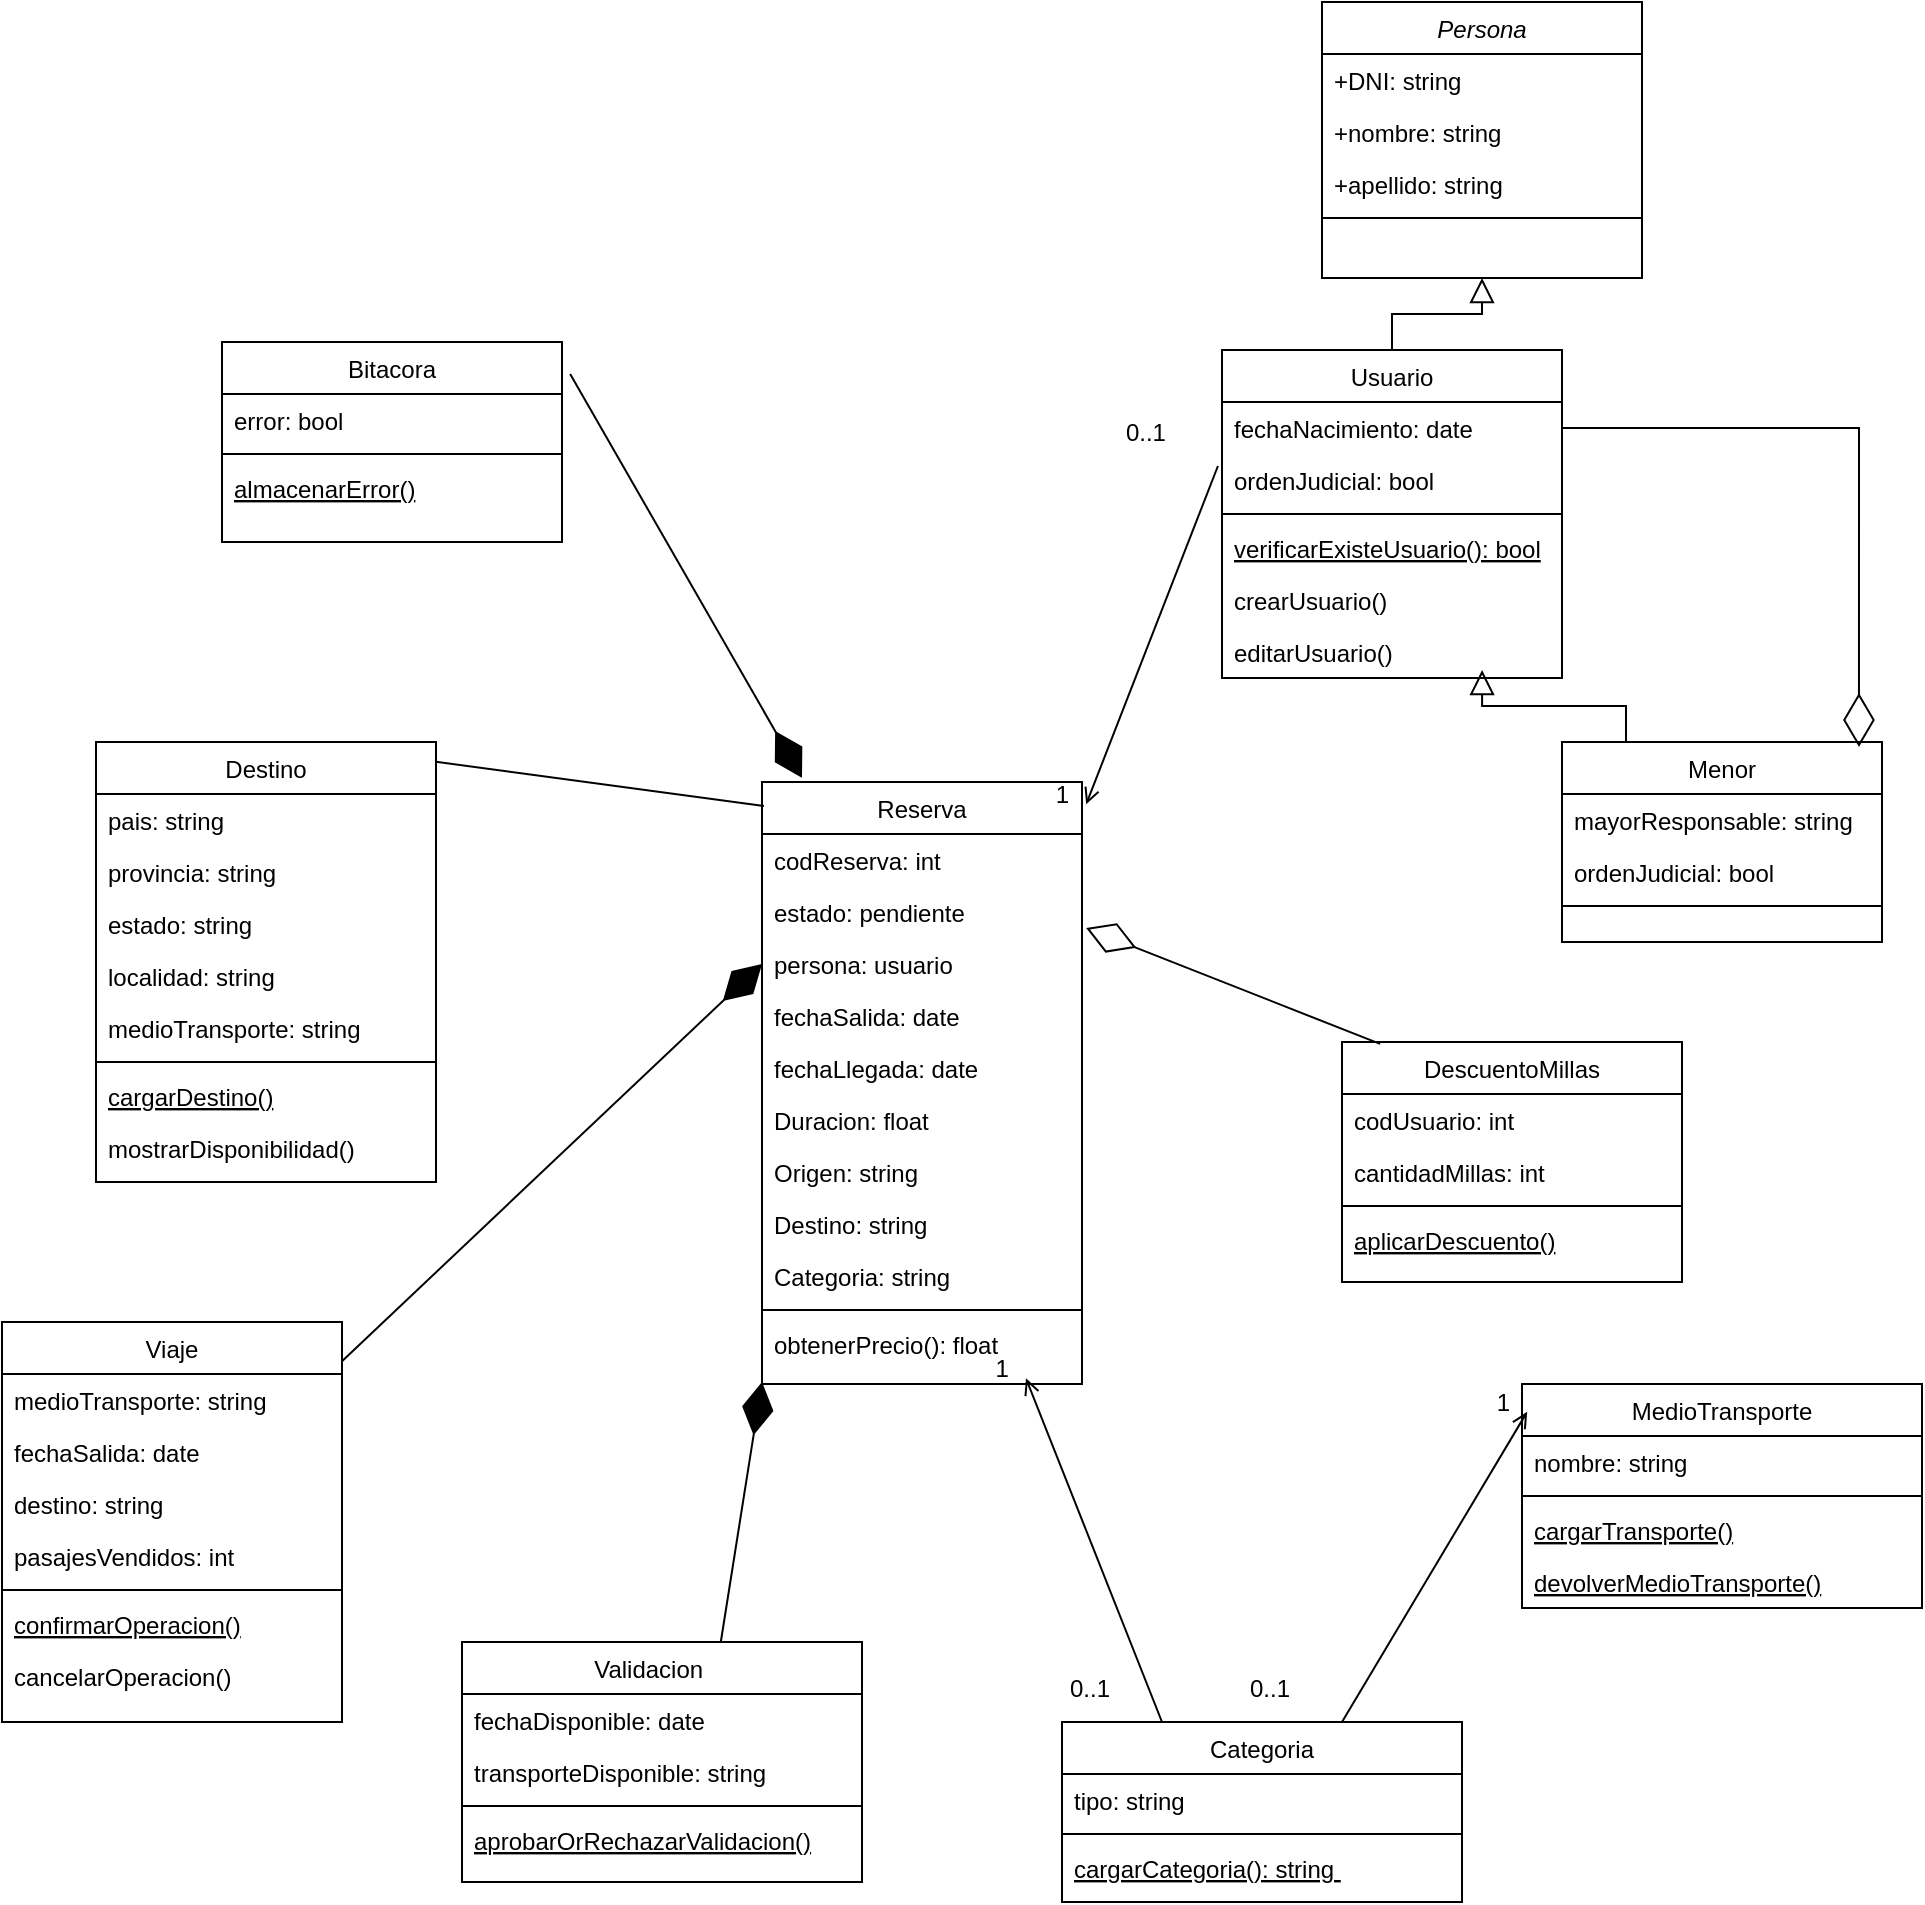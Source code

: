 <mxfile version="21.3.6" type="github">
  <diagram id="C5RBs43oDa-KdzZeNtuy" name="Page-1">
    <mxGraphModel dx="3249" dy="2118" grid="1" gridSize="10" guides="1" tooltips="1" connect="1" arrows="1" fold="1" page="1" pageScale="1" pageWidth="827" pageHeight="1169" math="0" shadow="0">
      <root>
        <mxCell id="WIyWlLk6GJQsqaUBKTNV-0" />
        <mxCell id="WIyWlLk6GJQsqaUBKTNV-1" parent="WIyWlLk6GJQsqaUBKTNV-0" />
        <mxCell id="zkfFHV4jXpPFQw0GAbJ--0" value="Persona" style="swimlane;fontStyle=2;align=center;verticalAlign=top;childLayout=stackLayout;horizontal=1;startSize=26;horizontalStack=0;resizeParent=1;resizeLast=0;collapsible=1;marginBottom=0;rounded=0;shadow=0;strokeWidth=1;" parent="WIyWlLk6GJQsqaUBKTNV-1" vertex="1">
          <mxGeometry x="200" y="-30" width="160" height="138" as="geometry">
            <mxRectangle x="230" y="140" width="160" height="26" as="alternateBounds" />
          </mxGeometry>
        </mxCell>
        <mxCell id="zkfFHV4jXpPFQw0GAbJ--1" value="+DNI: string" style="text;align=left;verticalAlign=top;spacingLeft=4;spacingRight=4;overflow=hidden;rotatable=0;points=[[0,0.5],[1,0.5]];portConstraint=eastwest;" parent="zkfFHV4jXpPFQw0GAbJ--0" vertex="1">
          <mxGeometry y="26" width="160" height="26" as="geometry" />
        </mxCell>
        <mxCell id="zkfFHV4jXpPFQw0GAbJ--2" value="+nombre: string" style="text;align=left;verticalAlign=top;spacingLeft=4;spacingRight=4;overflow=hidden;rotatable=0;points=[[0,0.5],[1,0.5]];portConstraint=eastwest;rounded=0;shadow=0;html=0;" parent="zkfFHV4jXpPFQw0GAbJ--0" vertex="1">
          <mxGeometry y="52" width="160" height="26" as="geometry" />
        </mxCell>
        <mxCell id="zkfFHV4jXpPFQw0GAbJ--3" value="+apellido: string" style="text;align=left;verticalAlign=top;spacingLeft=4;spacingRight=4;overflow=hidden;rotatable=0;points=[[0,0.5],[1,0.5]];portConstraint=eastwest;rounded=0;shadow=0;html=0;" parent="zkfFHV4jXpPFQw0GAbJ--0" vertex="1">
          <mxGeometry y="78" width="160" height="26" as="geometry" />
        </mxCell>
        <mxCell id="zkfFHV4jXpPFQw0GAbJ--4" value="" style="line;html=1;strokeWidth=1;align=left;verticalAlign=middle;spacingTop=-1;spacingLeft=3;spacingRight=3;rotatable=0;labelPosition=right;points=[];portConstraint=eastwest;" parent="zkfFHV4jXpPFQw0GAbJ--0" vertex="1">
          <mxGeometry y="104" width="160" height="8" as="geometry" />
        </mxCell>
        <mxCell id="zkfFHV4jXpPFQw0GAbJ--6" value="Usuario" style="swimlane;fontStyle=0;align=center;verticalAlign=top;childLayout=stackLayout;horizontal=1;startSize=26;horizontalStack=0;resizeParent=1;resizeLast=0;collapsible=1;marginBottom=0;rounded=0;shadow=0;strokeWidth=1;" parent="WIyWlLk6GJQsqaUBKTNV-1" vertex="1">
          <mxGeometry x="150" y="144" width="170" height="164" as="geometry">
            <mxRectangle x="130" y="380" width="160" height="26" as="alternateBounds" />
          </mxGeometry>
        </mxCell>
        <mxCell id="zkfFHV4jXpPFQw0GAbJ--7" value="fechaNacimiento: date" style="text;align=left;verticalAlign=top;spacingLeft=4;spacingRight=4;overflow=hidden;rotatable=0;points=[[0,0.5],[1,0.5]];portConstraint=eastwest;" parent="zkfFHV4jXpPFQw0GAbJ--6" vertex="1">
          <mxGeometry y="26" width="170" height="26" as="geometry" />
        </mxCell>
        <mxCell id="zkfFHV4jXpPFQw0GAbJ--8" value="ordenJudicial: bool" style="text;align=left;verticalAlign=top;spacingLeft=4;spacingRight=4;overflow=hidden;rotatable=0;points=[[0,0.5],[1,0.5]];portConstraint=eastwest;rounded=0;shadow=0;html=0;" parent="zkfFHV4jXpPFQw0GAbJ--6" vertex="1">
          <mxGeometry y="52" width="170" height="26" as="geometry" />
        </mxCell>
        <mxCell id="zkfFHV4jXpPFQw0GAbJ--9" value="" style="line;html=1;strokeWidth=1;align=left;verticalAlign=middle;spacingTop=-1;spacingLeft=3;spacingRight=3;rotatable=0;labelPosition=right;points=[];portConstraint=eastwest;" parent="zkfFHV4jXpPFQw0GAbJ--6" vertex="1">
          <mxGeometry y="78" width="170" height="8" as="geometry" />
        </mxCell>
        <mxCell id="zkfFHV4jXpPFQw0GAbJ--10" value="verificarExisteUsuario(): bool" style="text;align=left;verticalAlign=top;spacingLeft=4;spacingRight=4;overflow=hidden;rotatable=0;points=[[0,0.5],[1,0.5]];portConstraint=eastwest;fontStyle=4" parent="zkfFHV4jXpPFQw0GAbJ--6" vertex="1">
          <mxGeometry y="86" width="170" height="26" as="geometry" />
        </mxCell>
        <mxCell id="zkfFHV4jXpPFQw0GAbJ--11" value="crearUsuario()" style="text;align=left;verticalAlign=top;spacingLeft=4;spacingRight=4;overflow=hidden;rotatable=0;points=[[0,0.5],[1,0.5]];portConstraint=eastwest;" parent="zkfFHV4jXpPFQw0GAbJ--6" vertex="1">
          <mxGeometry y="112" width="170" height="26" as="geometry" />
        </mxCell>
        <mxCell id="2TaZKxI9qG6pk0LQ2D2A-0" value="editarUsuario()" style="text;align=left;verticalAlign=top;spacingLeft=4;spacingRight=4;overflow=hidden;rotatable=0;points=[[0,0.5],[1,0.5]];portConstraint=eastwest;" vertex="1" parent="zkfFHV4jXpPFQw0GAbJ--6">
          <mxGeometry y="138" width="170" height="26" as="geometry" />
        </mxCell>
        <mxCell id="zkfFHV4jXpPFQw0GAbJ--12" value="" style="endArrow=block;endSize=10;endFill=0;shadow=0;strokeWidth=1;rounded=0;edgeStyle=elbowEdgeStyle;elbow=vertical;" parent="WIyWlLk6GJQsqaUBKTNV-1" source="zkfFHV4jXpPFQw0GAbJ--6" target="zkfFHV4jXpPFQw0GAbJ--0" edge="1">
          <mxGeometry width="160" relative="1" as="geometry">
            <mxPoint x="200" y="203" as="sourcePoint" />
            <mxPoint x="200" y="203" as="targetPoint" />
          </mxGeometry>
        </mxCell>
        <mxCell id="zkfFHV4jXpPFQw0GAbJ--13" value="Menor" style="swimlane;fontStyle=0;align=center;verticalAlign=top;childLayout=stackLayout;horizontal=1;startSize=26;horizontalStack=0;resizeParent=1;resizeLast=0;collapsible=1;marginBottom=0;rounded=0;shadow=0;strokeWidth=1;" parent="WIyWlLk6GJQsqaUBKTNV-1" vertex="1">
          <mxGeometry x="320" y="340" width="160" height="100" as="geometry">
            <mxRectangle x="340" y="380" width="170" height="26" as="alternateBounds" />
          </mxGeometry>
        </mxCell>
        <mxCell id="zkfFHV4jXpPFQw0GAbJ--14" value="mayorResponsable: string" style="text;align=left;verticalAlign=top;spacingLeft=4;spacingRight=4;overflow=hidden;rotatable=0;points=[[0,0.5],[1,0.5]];portConstraint=eastwest;" parent="zkfFHV4jXpPFQw0GAbJ--13" vertex="1">
          <mxGeometry y="26" width="160" height="26" as="geometry" />
        </mxCell>
        <mxCell id="2TaZKxI9qG6pk0LQ2D2A-1" value="ordenJudicial: bool" style="text;align=left;verticalAlign=top;spacingLeft=4;spacingRight=4;overflow=hidden;rotatable=0;points=[[0,0.5],[1,0.5]];portConstraint=eastwest;" vertex="1" parent="zkfFHV4jXpPFQw0GAbJ--13">
          <mxGeometry y="52" width="160" height="26" as="geometry" />
        </mxCell>
        <mxCell id="zkfFHV4jXpPFQw0GAbJ--15" value="" style="line;html=1;strokeWidth=1;align=left;verticalAlign=middle;spacingTop=-1;spacingLeft=3;spacingRight=3;rotatable=0;labelPosition=right;points=[];portConstraint=eastwest;" parent="zkfFHV4jXpPFQw0GAbJ--13" vertex="1">
          <mxGeometry y="78" width="160" height="8" as="geometry" />
        </mxCell>
        <mxCell id="zkfFHV4jXpPFQw0GAbJ--17" value="Reserva" style="swimlane;fontStyle=0;align=center;verticalAlign=top;childLayout=stackLayout;horizontal=1;startSize=26;horizontalStack=0;resizeParent=1;resizeLast=0;collapsible=1;marginBottom=0;rounded=0;shadow=0;strokeWidth=1;" parent="WIyWlLk6GJQsqaUBKTNV-1" vertex="1">
          <mxGeometry x="-80" y="360" width="160" height="301" as="geometry">
            <mxRectangle x="550" y="140" width="160" height="26" as="alternateBounds" />
          </mxGeometry>
        </mxCell>
        <mxCell id="zkfFHV4jXpPFQw0GAbJ--18" value="codReserva: int" style="text;align=left;verticalAlign=top;spacingLeft=4;spacingRight=4;overflow=hidden;rotatable=0;points=[[0,0.5],[1,0.5]];portConstraint=eastwest;" parent="zkfFHV4jXpPFQw0GAbJ--17" vertex="1">
          <mxGeometry y="26" width="160" height="26" as="geometry" />
        </mxCell>
        <mxCell id="zkfFHV4jXpPFQw0GAbJ--19" value="estado: pendiente" style="text;align=left;verticalAlign=top;spacingLeft=4;spacingRight=4;overflow=hidden;rotatable=0;points=[[0,0.5],[1,0.5]];portConstraint=eastwest;rounded=0;shadow=0;html=0;" parent="zkfFHV4jXpPFQw0GAbJ--17" vertex="1">
          <mxGeometry y="52" width="160" height="26" as="geometry" />
        </mxCell>
        <mxCell id="zkfFHV4jXpPFQw0GAbJ--20" value="persona: usuario" style="text;align=left;verticalAlign=top;spacingLeft=4;spacingRight=4;overflow=hidden;rotatable=0;points=[[0,0.5],[1,0.5]];portConstraint=eastwest;rounded=0;shadow=0;html=0;" parent="zkfFHV4jXpPFQw0GAbJ--17" vertex="1">
          <mxGeometry y="78" width="160" height="26" as="geometry" />
        </mxCell>
        <mxCell id="zkfFHV4jXpPFQw0GAbJ--21" value="fechaSalida: date" style="text;align=left;verticalAlign=top;spacingLeft=4;spacingRight=4;overflow=hidden;rotatable=0;points=[[0,0.5],[1,0.5]];portConstraint=eastwest;rounded=0;shadow=0;html=0;" parent="zkfFHV4jXpPFQw0GAbJ--17" vertex="1">
          <mxGeometry y="104" width="160" height="26" as="geometry" />
        </mxCell>
        <mxCell id="zkfFHV4jXpPFQw0GAbJ--22" value="fechaLlegada: date" style="text;align=left;verticalAlign=top;spacingLeft=4;spacingRight=4;overflow=hidden;rotatable=0;points=[[0,0.5],[1,0.5]];portConstraint=eastwest;rounded=0;shadow=0;html=0;" parent="zkfFHV4jXpPFQw0GAbJ--17" vertex="1">
          <mxGeometry y="130" width="160" height="26" as="geometry" />
        </mxCell>
        <mxCell id="2TaZKxI9qG6pk0LQ2D2A-18" value="Duracion: float" style="text;align=left;verticalAlign=top;spacingLeft=4;spacingRight=4;overflow=hidden;rotatable=0;points=[[0,0.5],[1,0.5]];portConstraint=eastwest;rounded=0;shadow=0;html=0;" vertex="1" parent="zkfFHV4jXpPFQw0GAbJ--17">
          <mxGeometry y="156" width="160" height="26" as="geometry" />
        </mxCell>
        <mxCell id="2TaZKxI9qG6pk0LQ2D2A-19" value="Origen: string" style="text;align=left;verticalAlign=top;spacingLeft=4;spacingRight=4;overflow=hidden;rotatable=0;points=[[0,0.5],[1,0.5]];portConstraint=eastwest;rounded=0;shadow=0;html=0;" vertex="1" parent="zkfFHV4jXpPFQw0GAbJ--17">
          <mxGeometry y="182" width="160" height="26" as="geometry" />
        </mxCell>
        <mxCell id="2TaZKxI9qG6pk0LQ2D2A-20" value="Destino: string" style="text;align=left;verticalAlign=top;spacingLeft=4;spacingRight=4;overflow=hidden;rotatable=0;points=[[0,0.5],[1,0.5]];portConstraint=eastwest;rounded=0;shadow=0;html=0;" vertex="1" parent="zkfFHV4jXpPFQw0GAbJ--17">
          <mxGeometry y="208" width="160" height="26" as="geometry" />
        </mxCell>
        <mxCell id="2TaZKxI9qG6pk0LQ2D2A-21" value="Categoria: string" style="text;align=left;verticalAlign=top;spacingLeft=4;spacingRight=4;overflow=hidden;rotatable=0;points=[[0,0.5],[1,0.5]];portConstraint=eastwest;rounded=0;shadow=0;html=0;" vertex="1" parent="zkfFHV4jXpPFQw0GAbJ--17">
          <mxGeometry y="234" width="160" height="26" as="geometry" />
        </mxCell>
        <mxCell id="zkfFHV4jXpPFQw0GAbJ--23" value="" style="line;html=1;strokeWidth=1;align=left;verticalAlign=middle;spacingTop=-1;spacingLeft=3;spacingRight=3;rotatable=0;labelPosition=right;points=[];portConstraint=eastwest;" parent="zkfFHV4jXpPFQw0GAbJ--17" vertex="1">
          <mxGeometry y="260" width="160" height="8" as="geometry" />
        </mxCell>
        <mxCell id="zkfFHV4jXpPFQw0GAbJ--24" value="obtenerPrecio(): float" style="text;align=left;verticalAlign=top;spacingLeft=4;spacingRight=4;overflow=hidden;rotatable=0;points=[[0,0.5],[1,0.5]];portConstraint=eastwest;" parent="zkfFHV4jXpPFQw0GAbJ--17" vertex="1">
          <mxGeometry y="268" width="160" height="26" as="geometry" />
        </mxCell>
        <mxCell id="2TaZKxI9qG6pk0LQ2D2A-10" value="" style="endArrow=block;endSize=10;endFill=0;shadow=0;strokeWidth=1;rounded=0;edgeStyle=elbowEdgeStyle;elbow=vertical;exitX=0.2;exitY=0;exitDx=0;exitDy=0;exitPerimeter=0;entryX=0.765;entryY=0.846;entryDx=0;entryDy=0;entryPerimeter=0;" edge="1" parent="WIyWlLk6GJQsqaUBKTNV-1" source="zkfFHV4jXpPFQw0GAbJ--13" target="2TaZKxI9qG6pk0LQ2D2A-0">
          <mxGeometry width="160" relative="1" as="geometry">
            <mxPoint x="150" y="630" as="sourcePoint" />
            <mxPoint x="245" y="524" as="targetPoint" />
          </mxGeometry>
        </mxCell>
        <mxCell id="2TaZKxI9qG6pk0LQ2D2A-14" value="" style="endArrow=open;shadow=0;strokeWidth=1;rounded=0;endFill=1;elbow=vertical;exitX=-0.012;exitY=0.231;exitDx=0;exitDy=0;exitPerimeter=0;entryX=1.013;entryY=0.037;entryDx=0;entryDy=0;entryPerimeter=0;" edge="1" parent="WIyWlLk6GJQsqaUBKTNV-1" source="zkfFHV4jXpPFQw0GAbJ--8" target="zkfFHV4jXpPFQw0GAbJ--17">
          <mxGeometry x="0.5" y="41" relative="1" as="geometry">
            <mxPoint x="320" y="370" as="sourcePoint" />
            <mxPoint x="660" y="412" as="targetPoint" />
            <mxPoint x="-40" y="32" as="offset" />
          </mxGeometry>
        </mxCell>
        <mxCell id="2TaZKxI9qG6pk0LQ2D2A-15" value="0..1" style="resizable=0;align=left;verticalAlign=bottom;labelBackgroundColor=none;fontSize=12;" connectable="0" vertex="1" parent="2TaZKxI9qG6pk0LQ2D2A-14">
          <mxGeometry x="-1" relative="1" as="geometry">
            <mxPoint x="-48" y="-8" as="offset" />
          </mxGeometry>
        </mxCell>
        <mxCell id="2TaZKxI9qG6pk0LQ2D2A-16" value="1" style="resizable=0;align=right;verticalAlign=bottom;labelBackgroundColor=none;fontSize=12;" connectable="0" vertex="1" parent="2TaZKxI9qG6pk0LQ2D2A-14">
          <mxGeometry x="1" relative="1" as="geometry">
            <mxPoint x="-7" y="4" as="offset" />
          </mxGeometry>
        </mxCell>
        <mxCell id="2TaZKxI9qG6pk0LQ2D2A-22" value="" style="endArrow=diamondThin;endFill=1;endSize=24;html=1;rounded=0;entryX=0.125;entryY=-0.007;entryDx=0;entryDy=0;entryPerimeter=0;exitX=1.024;exitY=0.16;exitDx=0;exitDy=0;exitPerimeter=0;" edge="1" parent="WIyWlLk6GJQsqaUBKTNV-1" source="2TaZKxI9qG6pk0LQ2D2A-23" target="zkfFHV4jXpPFQw0GAbJ--17">
          <mxGeometry width="160" relative="1" as="geometry">
            <mxPoint x="-340" y="200" as="sourcePoint" />
            <mxPoint x="-220" y="369" as="targetPoint" />
          </mxGeometry>
        </mxCell>
        <mxCell id="2TaZKxI9qG6pk0LQ2D2A-23" value="Bitacora" style="swimlane;fontStyle=0;align=center;verticalAlign=top;childLayout=stackLayout;horizontal=1;startSize=26;horizontalStack=0;resizeParent=1;resizeLast=0;collapsible=1;marginBottom=0;rounded=0;shadow=0;strokeWidth=1;" vertex="1" parent="WIyWlLk6GJQsqaUBKTNV-1">
          <mxGeometry x="-350" y="140" width="170" height="100" as="geometry">
            <mxRectangle x="130" y="380" width="160" height="26" as="alternateBounds" />
          </mxGeometry>
        </mxCell>
        <mxCell id="2TaZKxI9qG6pk0LQ2D2A-24" value="error: bool" style="text;align=left;verticalAlign=top;spacingLeft=4;spacingRight=4;overflow=hidden;rotatable=0;points=[[0,0.5],[1,0.5]];portConstraint=eastwest;" vertex="1" parent="2TaZKxI9qG6pk0LQ2D2A-23">
          <mxGeometry y="26" width="170" height="26" as="geometry" />
        </mxCell>
        <mxCell id="2TaZKxI9qG6pk0LQ2D2A-26" value="" style="line;html=1;strokeWidth=1;align=left;verticalAlign=middle;spacingTop=-1;spacingLeft=3;spacingRight=3;rotatable=0;labelPosition=right;points=[];portConstraint=eastwest;" vertex="1" parent="2TaZKxI9qG6pk0LQ2D2A-23">
          <mxGeometry y="52" width="170" height="8" as="geometry" />
        </mxCell>
        <mxCell id="2TaZKxI9qG6pk0LQ2D2A-27" value="almacenarError()" style="text;align=left;verticalAlign=top;spacingLeft=4;spacingRight=4;overflow=hidden;rotatable=0;points=[[0,0.5],[1,0.5]];portConstraint=eastwest;fontStyle=4" vertex="1" parent="2TaZKxI9qG6pk0LQ2D2A-23">
          <mxGeometry y="60" width="170" height="26" as="geometry" />
        </mxCell>
        <mxCell id="2TaZKxI9qG6pk0LQ2D2A-31" value="Destino" style="swimlane;fontStyle=0;align=center;verticalAlign=top;childLayout=stackLayout;horizontal=1;startSize=26;horizontalStack=0;resizeParent=1;resizeLast=0;collapsible=1;marginBottom=0;rounded=0;shadow=0;strokeWidth=1;" vertex="1" parent="WIyWlLk6GJQsqaUBKTNV-1">
          <mxGeometry x="-413" y="340" width="170" height="220" as="geometry">
            <mxRectangle x="130" y="380" width="160" height="26" as="alternateBounds" />
          </mxGeometry>
        </mxCell>
        <mxCell id="2TaZKxI9qG6pk0LQ2D2A-32" value="pais: string" style="text;align=left;verticalAlign=top;spacingLeft=4;spacingRight=4;overflow=hidden;rotatable=0;points=[[0,0.5],[1,0.5]];portConstraint=eastwest;" vertex="1" parent="2TaZKxI9qG6pk0LQ2D2A-31">
          <mxGeometry y="26" width="170" height="26" as="geometry" />
        </mxCell>
        <mxCell id="2TaZKxI9qG6pk0LQ2D2A-33" value="provincia: string" style="text;align=left;verticalAlign=top;spacingLeft=4;spacingRight=4;overflow=hidden;rotatable=0;points=[[0,0.5],[1,0.5]];portConstraint=eastwest;rounded=0;shadow=0;html=0;" vertex="1" parent="2TaZKxI9qG6pk0LQ2D2A-31">
          <mxGeometry y="52" width="170" height="26" as="geometry" />
        </mxCell>
        <mxCell id="2TaZKxI9qG6pk0LQ2D2A-38" value="estado: string" style="text;align=left;verticalAlign=top;spacingLeft=4;spacingRight=4;overflow=hidden;rotatable=0;points=[[0,0.5],[1,0.5]];portConstraint=eastwest;rounded=0;shadow=0;html=0;" vertex="1" parent="2TaZKxI9qG6pk0LQ2D2A-31">
          <mxGeometry y="78" width="170" height="26" as="geometry" />
        </mxCell>
        <mxCell id="2TaZKxI9qG6pk0LQ2D2A-39" value="localidad: string" style="text;align=left;verticalAlign=top;spacingLeft=4;spacingRight=4;overflow=hidden;rotatable=0;points=[[0,0.5],[1,0.5]];portConstraint=eastwest;rounded=0;shadow=0;html=0;" vertex="1" parent="2TaZKxI9qG6pk0LQ2D2A-31">
          <mxGeometry y="104" width="170" height="26" as="geometry" />
        </mxCell>
        <mxCell id="2TaZKxI9qG6pk0LQ2D2A-40" value="medioTransporte: string" style="text;align=left;verticalAlign=top;spacingLeft=4;spacingRight=4;overflow=hidden;rotatable=0;points=[[0,0.5],[1,0.5]];portConstraint=eastwest;rounded=0;shadow=0;html=0;" vertex="1" parent="2TaZKxI9qG6pk0LQ2D2A-31">
          <mxGeometry y="130" width="170" height="26" as="geometry" />
        </mxCell>
        <mxCell id="2TaZKxI9qG6pk0LQ2D2A-34" value="" style="line;html=1;strokeWidth=1;align=left;verticalAlign=middle;spacingTop=-1;spacingLeft=3;spacingRight=3;rotatable=0;labelPosition=right;points=[];portConstraint=eastwest;" vertex="1" parent="2TaZKxI9qG6pk0LQ2D2A-31">
          <mxGeometry y="156" width="170" height="8" as="geometry" />
        </mxCell>
        <mxCell id="2TaZKxI9qG6pk0LQ2D2A-35" value="cargarDestino()" style="text;align=left;verticalAlign=top;spacingLeft=4;spacingRight=4;overflow=hidden;rotatable=0;points=[[0,0.5],[1,0.5]];portConstraint=eastwest;fontStyle=4" vertex="1" parent="2TaZKxI9qG6pk0LQ2D2A-31">
          <mxGeometry y="164" width="170" height="26" as="geometry" />
        </mxCell>
        <mxCell id="2TaZKxI9qG6pk0LQ2D2A-36" value="mostrarDisponibilidad()" style="text;align=left;verticalAlign=top;spacingLeft=4;spacingRight=4;overflow=hidden;rotatable=0;points=[[0,0.5],[1,0.5]];portConstraint=eastwest;" vertex="1" parent="2TaZKxI9qG6pk0LQ2D2A-31">
          <mxGeometry y="190" width="170" height="26" as="geometry" />
        </mxCell>
        <mxCell id="2TaZKxI9qG6pk0LQ2D2A-42" value="" style="endArrow=none;html=1;rounded=0;exitX=1;exitY=0.045;exitDx=0;exitDy=0;exitPerimeter=0;entryX=0.006;entryY=0.04;entryDx=0;entryDy=0;entryPerimeter=0;" edge="1" parent="WIyWlLk6GJQsqaUBKTNV-1" source="2TaZKxI9qG6pk0LQ2D2A-31" target="zkfFHV4jXpPFQw0GAbJ--17">
          <mxGeometry width="50" height="50" relative="1" as="geometry">
            <mxPoint x="-380" y="320" as="sourcePoint" />
            <mxPoint x="-160" y="380" as="targetPoint" />
          </mxGeometry>
        </mxCell>
        <mxCell id="2TaZKxI9qG6pk0LQ2D2A-47" value="" style="endArrow=diamondThin;endFill=1;endSize=24;html=1;rounded=0;entryX=0;entryY=0.5;entryDx=0;entryDy=0;" edge="1" parent="WIyWlLk6GJQsqaUBKTNV-1" source="2TaZKxI9qG6pk0LQ2D2A-58" target="zkfFHV4jXpPFQw0GAbJ--20">
          <mxGeometry width="160" relative="1" as="geometry">
            <mxPoint x="-280" y="680" as="sourcePoint" />
            <mxPoint x="-250" y="540" as="targetPoint" />
          </mxGeometry>
        </mxCell>
        <mxCell id="2TaZKxI9qG6pk0LQ2D2A-58" value="Viaje" style="swimlane;fontStyle=0;align=center;verticalAlign=top;childLayout=stackLayout;horizontal=1;startSize=26;horizontalStack=0;resizeParent=1;resizeLast=0;collapsible=1;marginBottom=0;rounded=0;shadow=0;strokeWidth=1;" vertex="1" parent="WIyWlLk6GJQsqaUBKTNV-1">
          <mxGeometry x="-460" y="630" width="170" height="200" as="geometry">
            <mxRectangle x="130" y="380" width="160" height="26" as="alternateBounds" />
          </mxGeometry>
        </mxCell>
        <mxCell id="2TaZKxI9qG6pk0LQ2D2A-59" value="medioTransporte: string" style="text;align=left;verticalAlign=top;spacingLeft=4;spacingRight=4;overflow=hidden;rotatable=0;points=[[0,0.5],[1,0.5]];portConstraint=eastwest;" vertex="1" parent="2TaZKxI9qG6pk0LQ2D2A-58">
          <mxGeometry y="26" width="170" height="26" as="geometry" />
        </mxCell>
        <mxCell id="2TaZKxI9qG6pk0LQ2D2A-60" value="fechaSalida: date" style="text;align=left;verticalAlign=top;spacingLeft=4;spacingRight=4;overflow=hidden;rotatable=0;points=[[0,0.5],[1,0.5]];portConstraint=eastwest;rounded=0;shadow=0;html=0;" vertex="1" parent="2TaZKxI9qG6pk0LQ2D2A-58">
          <mxGeometry y="52" width="170" height="26" as="geometry" />
        </mxCell>
        <mxCell id="2TaZKxI9qG6pk0LQ2D2A-61" value="destino: string" style="text;align=left;verticalAlign=top;spacingLeft=4;spacingRight=4;overflow=hidden;rotatable=0;points=[[0,0.5],[1,0.5]];portConstraint=eastwest;rounded=0;shadow=0;html=0;" vertex="1" parent="2TaZKxI9qG6pk0LQ2D2A-58">
          <mxGeometry y="78" width="170" height="26" as="geometry" />
        </mxCell>
        <mxCell id="2TaZKxI9qG6pk0LQ2D2A-62" value="pasajesVendidos: int" style="text;align=left;verticalAlign=top;spacingLeft=4;spacingRight=4;overflow=hidden;rotatable=0;points=[[0,0.5],[1,0.5]];portConstraint=eastwest;rounded=0;shadow=0;html=0;" vertex="1" parent="2TaZKxI9qG6pk0LQ2D2A-58">
          <mxGeometry y="104" width="170" height="26" as="geometry" />
        </mxCell>
        <mxCell id="2TaZKxI9qG6pk0LQ2D2A-64" value="" style="line;html=1;strokeWidth=1;align=left;verticalAlign=middle;spacingTop=-1;spacingLeft=3;spacingRight=3;rotatable=0;labelPosition=right;points=[];portConstraint=eastwest;" vertex="1" parent="2TaZKxI9qG6pk0LQ2D2A-58">
          <mxGeometry y="130" width="170" height="8" as="geometry" />
        </mxCell>
        <mxCell id="2TaZKxI9qG6pk0LQ2D2A-65" value="confirmarOperacion()" style="text;align=left;verticalAlign=top;spacingLeft=4;spacingRight=4;overflow=hidden;rotatable=0;points=[[0,0.5],[1,0.5]];portConstraint=eastwest;fontStyle=4" vertex="1" parent="2TaZKxI9qG6pk0LQ2D2A-58">
          <mxGeometry y="138" width="170" height="26" as="geometry" />
        </mxCell>
        <mxCell id="2TaZKxI9qG6pk0LQ2D2A-66" value="cancelarOperacion()" style="text;align=left;verticalAlign=top;spacingLeft=4;spacingRight=4;overflow=hidden;rotatable=0;points=[[0,0.5],[1,0.5]];portConstraint=eastwest;" vertex="1" parent="2TaZKxI9qG6pk0LQ2D2A-58">
          <mxGeometry y="164" width="170" height="26" as="geometry" />
        </mxCell>
        <mxCell id="2TaZKxI9qG6pk0LQ2D2A-69" value="" style="endArrow=diamondThin;endFill=1;endSize=24;html=1;rounded=0;exitX=0.647;exitY=0;exitDx=0;exitDy=0;exitPerimeter=0;" edge="1" parent="WIyWlLk6GJQsqaUBKTNV-1" source="2TaZKxI9qG6pk0LQ2D2A-78">
          <mxGeometry width="160" relative="1" as="geometry">
            <mxPoint x="-80" y="750" as="sourcePoint" />
            <mxPoint x="-80" y="660" as="targetPoint" />
          </mxGeometry>
        </mxCell>
        <mxCell id="2TaZKxI9qG6pk0LQ2D2A-70" value="DescuentoMillas" style="swimlane;fontStyle=0;align=center;verticalAlign=top;childLayout=stackLayout;horizontal=1;startSize=26;horizontalStack=0;resizeParent=1;resizeLast=0;collapsible=1;marginBottom=0;rounded=0;shadow=0;strokeWidth=1;" vertex="1" parent="WIyWlLk6GJQsqaUBKTNV-1">
          <mxGeometry x="210" y="490" width="170" height="120" as="geometry">
            <mxRectangle x="130" y="380" width="160" height="26" as="alternateBounds" />
          </mxGeometry>
        </mxCell>
        <mxCell id="2TaZKxI9qG6pk0LQ2D2A-71" value="codUsuario: int" style="text;align=left;verticalAlign=top;spacingLeft=4;spacingRight=4;overflow=hidden;rotatable=0;points=[[0,0.5],[1,0.5]];portConstraint=eastwest;" vertex="1" parent="2TaZKxI9qG6pk0LQ2D2A-70">
          <mxGeometry y="26" width="170" height="26" as="geometry" />
        </mxCell>
        <mxCell id="2TaZKxI9qG6pk0LQ2D2A-72" value="cantidadMillas: int" style="text;align=left;verticalAlign=top;spacingLeft=4;spacingRight=4;overflow=hidden;rotatable=0;points=[[0,0.5],[1,0.5]];portConstraint=eastwest;rounded=0;shadow=0;html=0;" vertex="1" parent="2TaZKxI9qG6pk0LQ2D2A-70">
          <mxGeometry y="52" width="170" height="26" as="geometry" />
        </mxCell>
        <mxCell id="2TaZKxI9qG6pk0LQ2D2A-75" value="" style="line;html=1;strokeWidth=1;align=left;verticalAlign=middle;spacingTop=-1;spacingLeft=3;spacingRight=3;rotatable=0;labelPosition=right;points=[];portConstraint=eastwest;" vertex="1" parent="2TaZKxI9qG6pk0LQ2D2A-70">
          <mxGeometry y="78" width="170" height="8" as="geometry" />
        </mxCell>
        <mxCell id="2TaZKxI9qG6pk0LQ2D2A-76" value="aplicarDescuento()" style="text;align=left;verticalAlign=top;spacingLeft=4;spacingRight=4;overflow=hidden;rotatable=0;points=[[0,0.5],[1,0.5]];portConstraint=eastwest;fontStyle=4" vertex="1" parent="2TaZKxI9qG6pk0LQ2D2A-70">
          <mxGeometry y="86" width="170" height="26" as="geometry" />
        </mxCell>
        <mxCell id="2TaZKxI9qG6pk0LQ2D2A-78" value="Validacion    " style="swimlane;fontStyle=0;align=center;verticalAlign=top;childLayout=stackLayout;horizontal=1;startSize=26;horizontalStack=0;resizeParent=1;resizeLast=0;collapsible=1;marginBottom=0;rounded=0;shadow=0;strokeWidth=1;" vertex="1" parent="WIyWlLk6GJQsqaUBKTNV-1">
          <mxGeometry x="-230" y="790" width="200" height="120" as="geometry">
            <mxRectangle x="130" y="380" width="160" height="26" as="alternateBounds" />
          </mxGeometry>
        </mxCell>
        <mxCell id="2TaZKxI9qG6pk0LQ2D2A-79" value="fechaDisponible: date" style="text;align=left;verticalAlign=top;spacingLeft=4;spacingRight=4;overflow=hidden;rotatable=0;points=[[0,0.5],[1,0.5]];portConstraint=eastwest;" vertex="1" parent="2TaZKxI9qG6pk0LQ2D2A-78">
          <mxGeometry y="26" width="200" height="26" as="geometry" />
        </mxCell>
        <mxCell id="2TaZKxI9qG6pk0LQ2D2A-80" value="transporteDisponible: string" style="text;align=left;verticalAlign=top;spacingLeft=4;spacingRight=4;overflow=hidden;rotatable=0;points=[[0,0.5],[1,0.5]];portConstraint=eastwest;rounded=0;shadow=0;html=0;" vertex="1" parent="2TaZKxI9qG6pk0LQ2D2A-78">
          <mxGeometry y="52" width="200" height="26" as="geometry" />
        </mxCell>
        <mxCell id="2TaZKxI9qG6pk0LQ2D2A-81" value="" style="line;html=1;strokeWidth=1;align=left;verticalAlign=middle;spacingTop=-1;spacingLeft=3;spacingRight=3;rotatable=0;labelPosition=right;points=[];portConstraint=eastwest;" vertex="1" parent="2TaZKxI9qG6pk0LQ2D2A-78">
          <mxGeometry y="78" width="200" height="8" as="geometry" />
        </mxCell>
        <mxCell id="2TaZKxI9qG6pk0LQ2D2A-82" value="aprobarOrRechazarValidacion()" style="text;align=left;verticalAlign=top;spacingLeft=4;spacingRight=4;overflow=hidden;rotatable=0;points=[[0,0.5],[1,0.5]];portConstraint=eastwest;fontStyle=4" vertex="1" parent="2TaZKxI9qG6pk0LQ2D2A-78">
          <mxGeometry y="86" width="200" height="26" as="geometry" />
        </mxCell>
        <mxCell id="2TaZKxI9qG6pk0LQ2D2A-83" value="" style="endArrow=diamondThin;endFill=0;endSize=24;html=1;rounded=0;entryX=1.013;entryY=0.808;entryDx=0;entryDy=0;entryPerimeter=0;exitX=0.112;exitY=0.008;exitDx=0;exitDy=0;exitPerimeter=0;" edge="1" parent="WIyWlLk6GJQsqaUBKTNV-1" source="2TaZKxI9qG6pk0LQ2D2A-70" target="zkfFHV4jXpPFQw0GAbJ--19">
          <mxGeometry width="160" relative="1" as="geometry">
            <mxPoint x="80" y="530" as="sourcePoint" />
            <mxPoint x="90" y="430" as="targetPoint" />
          </mxGeometry>
        </mxCell>
        <mxCell id="2TaZKxI9qG6pk0LQ2D2A-84" value="" style="endArrow=diamondThin;endFill=0;endSize=24;html=1;rounded=0;entryX=0.928;entryY=0.025;entryDx=0;entryDy=0;entryPerimeter=0;exitX=1;exitY=0.5;exitDx=0;exitDy=0;edgeStyle=orthogonalEdgeStyle;" edge="1" parent="WIyWlLk6GJQsqaUBKTNV-1" source="zkfFHV4jXpPFQw0GAbJ--7" target="zkfFHV4jXpPFQw0GAbJ--13">
          <mxGeometry width="160" relative="1" as="geometry">
            <mxPoint x="330" y="300" as="sourcePoint" />
            <mxPoint x="280" y="310" as="targetPoint" />
          </mxGeometry>
        </mxCell>
        <mxCell id="2TaZKxI9qG6pk0LQ2D2A-86" value="Categoria" style="swimlane;fontStyle=0;align=center;verticalAlign=top;childLayout=stackLayout;horizontal=1;startSize=26;horizontalStack=0;resizeParent=1;resizeLast=0;collapsible=1;marginBottom=0;rounded=0;shadow=0;strokeWidth=1;" vertex="1" parent="WIyWlLk6GJQsqaUBKTNV-1">
          <mxGeometry x="70" y="830" width="200" height="90" as="geometry">
            <mxRectangle x="130" y="380" width="160" height="26" as="alternateBounds" />
          </mxGeometry>
        </mxCell>
        <mxCell id="2TaZKxI9qG6pk0LQ2D2A-87" value="tipo: string" style="text;align=left;verticalAlign=top;spacingLeft=4;spacingRight=4;overflow=hidden;rotatable=0;points=[[0,0.5],[1,0.5]];portConstraint=eastwest;" vertex="1" parent="2TaZKxI9qG6pk0LQ2D2A-86">
          <mxGeometry y="26" width="200" height="26" as="geometry" />
        </mxCell>
        <mxCell id="2TaZKxI9qG6pk0LQ2D2A-89" value="" style="line;html=1;strokeWidth=1;align=left;verticalAlign=middle;spacingTop=-1;spacingLeft=3;spacingRight=3;rotatable=0;labelPosition=right;points=[];portConstraint=eastwest;" vertex="1" parent="2TaZKxI9qG6pk0LQ2D2A-86">
          <mxGeometry y="52" width="200" height="8" as="geometry" />
        </mxCell>
        <mxCell id="2TaZKxI9qG6pk0LQ2D2A-90" value="cargarCategoria(): string " style="text;align=left;verticalAlign=top;spacingLeft=4;spacingRight=4;overflow=hidden;rotatable=0;points=[[0,0.5],[1,0.5]];portConstraint=eastwest;fontStyle=4" vertex="1" parent="2TaZKxI9qG6pk0LQ2D2A-86">
          <mxGeometry y="60" width="200" height="26" as="geometry" />
        </mxCell>
        <mxCell id="2TaZKxI9qG6pk0LQ2D2A-92" value="" style="endArrow=open;shadow=0;strokeWidth=1;rounded=0;endFill=1;elbow=vertical;exitX=0.25;exitY=0;exitDx=0;exitDy=0;entryX=0.825;entryY=1.161;entryDx=0;entryDy=0;entryPerimeter=0;" edge="1" parent="WIyWlLk6GJQsqaUBKTNV-1" source="2TaZKxI9qG6pk0LQ2D2A-86" target="zkfFHV4jXpPFQw0GAbJ--24">
          <mxGeometry x="0.5" y="41" relative="1" as="geometry">
            <mxPoint x="86" y="707" as="sourcePoint" />
            <mxPoint x="-40" y="670" as="targetPoint" />
            <mxPoint x="-40" y="32" as="offset" />
          </mxGeometry>
        </mxCell>
        <mxCell id="2TaZKxI9qG6pk0LQ2D2A-93" value="0..1" style="resizable=0;align=left;verticalAlign=bottom;labelBackgroundColor=none;fontSize=12;" connectable="0" vertex="1" parent="2TaZKxI9qG6pk0LQ2D2A-92">
          <mxGeometry x="-1" relative="1" as="geometry">
            <mxPoint x="-48" y="-8" as="offset" />
          </mxGeometry>
        </mxCell>
        <mxCell id="2TaZKxI9qG6pk0LQ2D2A-94" value="1" style="resizable=0;align=right;verticalAlign=bottom;labelBackgroundColor=none;fontSize=12;" connectable="0" vertex="1" parent="2TaZKxI9qG6pk0LQ2D2A-92">
          <mxGeometry x="1" relative="1" as="geometry">
            <mxPoint x="-7" y="4" as="offset" />
          </mxGeometry>
        </mxCell>
        <mxCell id="2TaZKxI9qG6pk0LQ2D2A-95" value="MedioTransporte" style="swimlane;fontStyle=0;align=center;verticalAlign=top;childLayout=stackLayout;horizontal=1;startSize=26;horizontalStack=0;resizeParent=1;resizeLast=0;collapsible=1;marginBottom=0;rounded=0;shadow=0;strokeWidth=1;" vertex="1" parent="WIyWlLk6GJQsqaUBKTNV-1">
          <mxGeometry x="300" y="661" width="200" height="112" as="geometry">
            <mxRectangle x="130" y="380" width="160" height="26" as="alternateBounds" />
          </mxGeometry>
        </mxCell>
        <mxCell id="2TaZKxI9qG6pk0LQ2D2A-96" value="nombre: string" style="text;align=left;verticalAlign=top;spacingLeft=4;spacingRight=4;overflow=hidden;rotatable=0;points=[[0,0.5],[1,0.5]];portConstraint=eastwest;" vertex="1" parent="2TaZKxI9qG6pk0LQ2D2A-95">
          <mxGeometry y="26" width="200" height="26" as="geometry" />
        </mxCell>
        <mxCell id="2TaZKxI9qG6pk0LQ2D2A-97" value="" style="line;html=1;strokeWidth=1;align=left;verticalAlign=middle;spacingTop=-1;spacingLeft=3;spacingRight=3;rotatable=0;labelPosition=right;points=[];portConstraint=eastwest;" vertex="1" parent="2TaZKxI9qG6pk0LQ2D2A-95">
          <mxGeometry y="52" width="200" height="8" as="geometry" />
        </mxCell>
        <mxCell id="2TaZKxI9qG6pk0LQ2D2A-98" value="cargarTransporte()" style="text;align=left;verticalAlign=top;spacingLeft=4;spacingRight=4;overflow=hidden;rotatable=0;points=[[0,0.5],[1,0.5]];portConstraint=eastwest;fontStyle=4" vertex="1" parent="2TaZKxI9qG6pk0LQ2D2A-95">
          <mxGeometry y="60" width="200" height="26" as="geometry" />
        </mxCell>
        <mxCell id="2TaZKxI9qG6pk0LQ2D2A-102" value="devolverMedioTransporte()" style="text;align=left;verticalAlign=top;spacingLeft=4;spacingRight=4;overflow=hidden;rotatable=0;points=[[0,0.5],[1,0.5]];portConstraint=eastwest;fontStyle=4" vertex="1" parent="2TaZKxI9qG6pk0LQ2D2A-95">
          <mxGeometry y="86" width="200" height="26" as="geometry" />
        </mxCell>
        <mxCell id="2TaZKxI9qG6pk0LQ2D2A-99" value="" style="endArrow=open;shadow=0;strokeWidth=1;rounded=0;endFill=1;elbow=vertical;entryX=0.013;entryY=0.124;entryDx=0;entryDy=0;entryPerimeter=0;" edge="1" parent="WIyWlLk6GJQsqaUBKTNV-1" target="2TaZKxI9qG6pk0LQ2D2A-95">
          <mxGeometry x="0.5" y="41" relative="1" as="geometry">
            <mxPoint x="210" y="830" as="sourcePoint" />
            <mxPoint x="-28" y="668" as="targetPoint" />
            <mxPoint x="-40" y="32" as="offset" />
          </mxGeometry>
        </mxCell>
        <mxCell id="2TaZKxI9qG6pk0LQ2D2A-100" value="0..1" style="resizable=0;align=left;verticalAlign=bottom;labelBackgroundColor=none;fontSize=12;" connectable="0" vertex="1" parent="2TaZKxI9qG6pk0LQ2D2A-99">
          <mxGeometry x="-1" relative="1" as="geometry">
            <mxPoint x="-48" y="-8" as="offset" />
          </mxGeometry>
        </mxCell>
        <mxCell id="2TaZKxI9qG6pk0LQ2D2A-101" value="1" style="resizable=0;align=right;verticalAlign=bottom;labelBackgroundColor=none;fontSize=12;" connectable="0" vertex="1" parent="2TaZKxI9qG6pk0LQ2D2A-99">
          <mxGeometry x="1" relative="1" as="geometry">
            <mxPoint x="-7" y="4" as="offset" />
          </mxGeometry>
        </mxCell>
      </root>
    </mxGraphModel>
  </diagram>
</mxfile>
